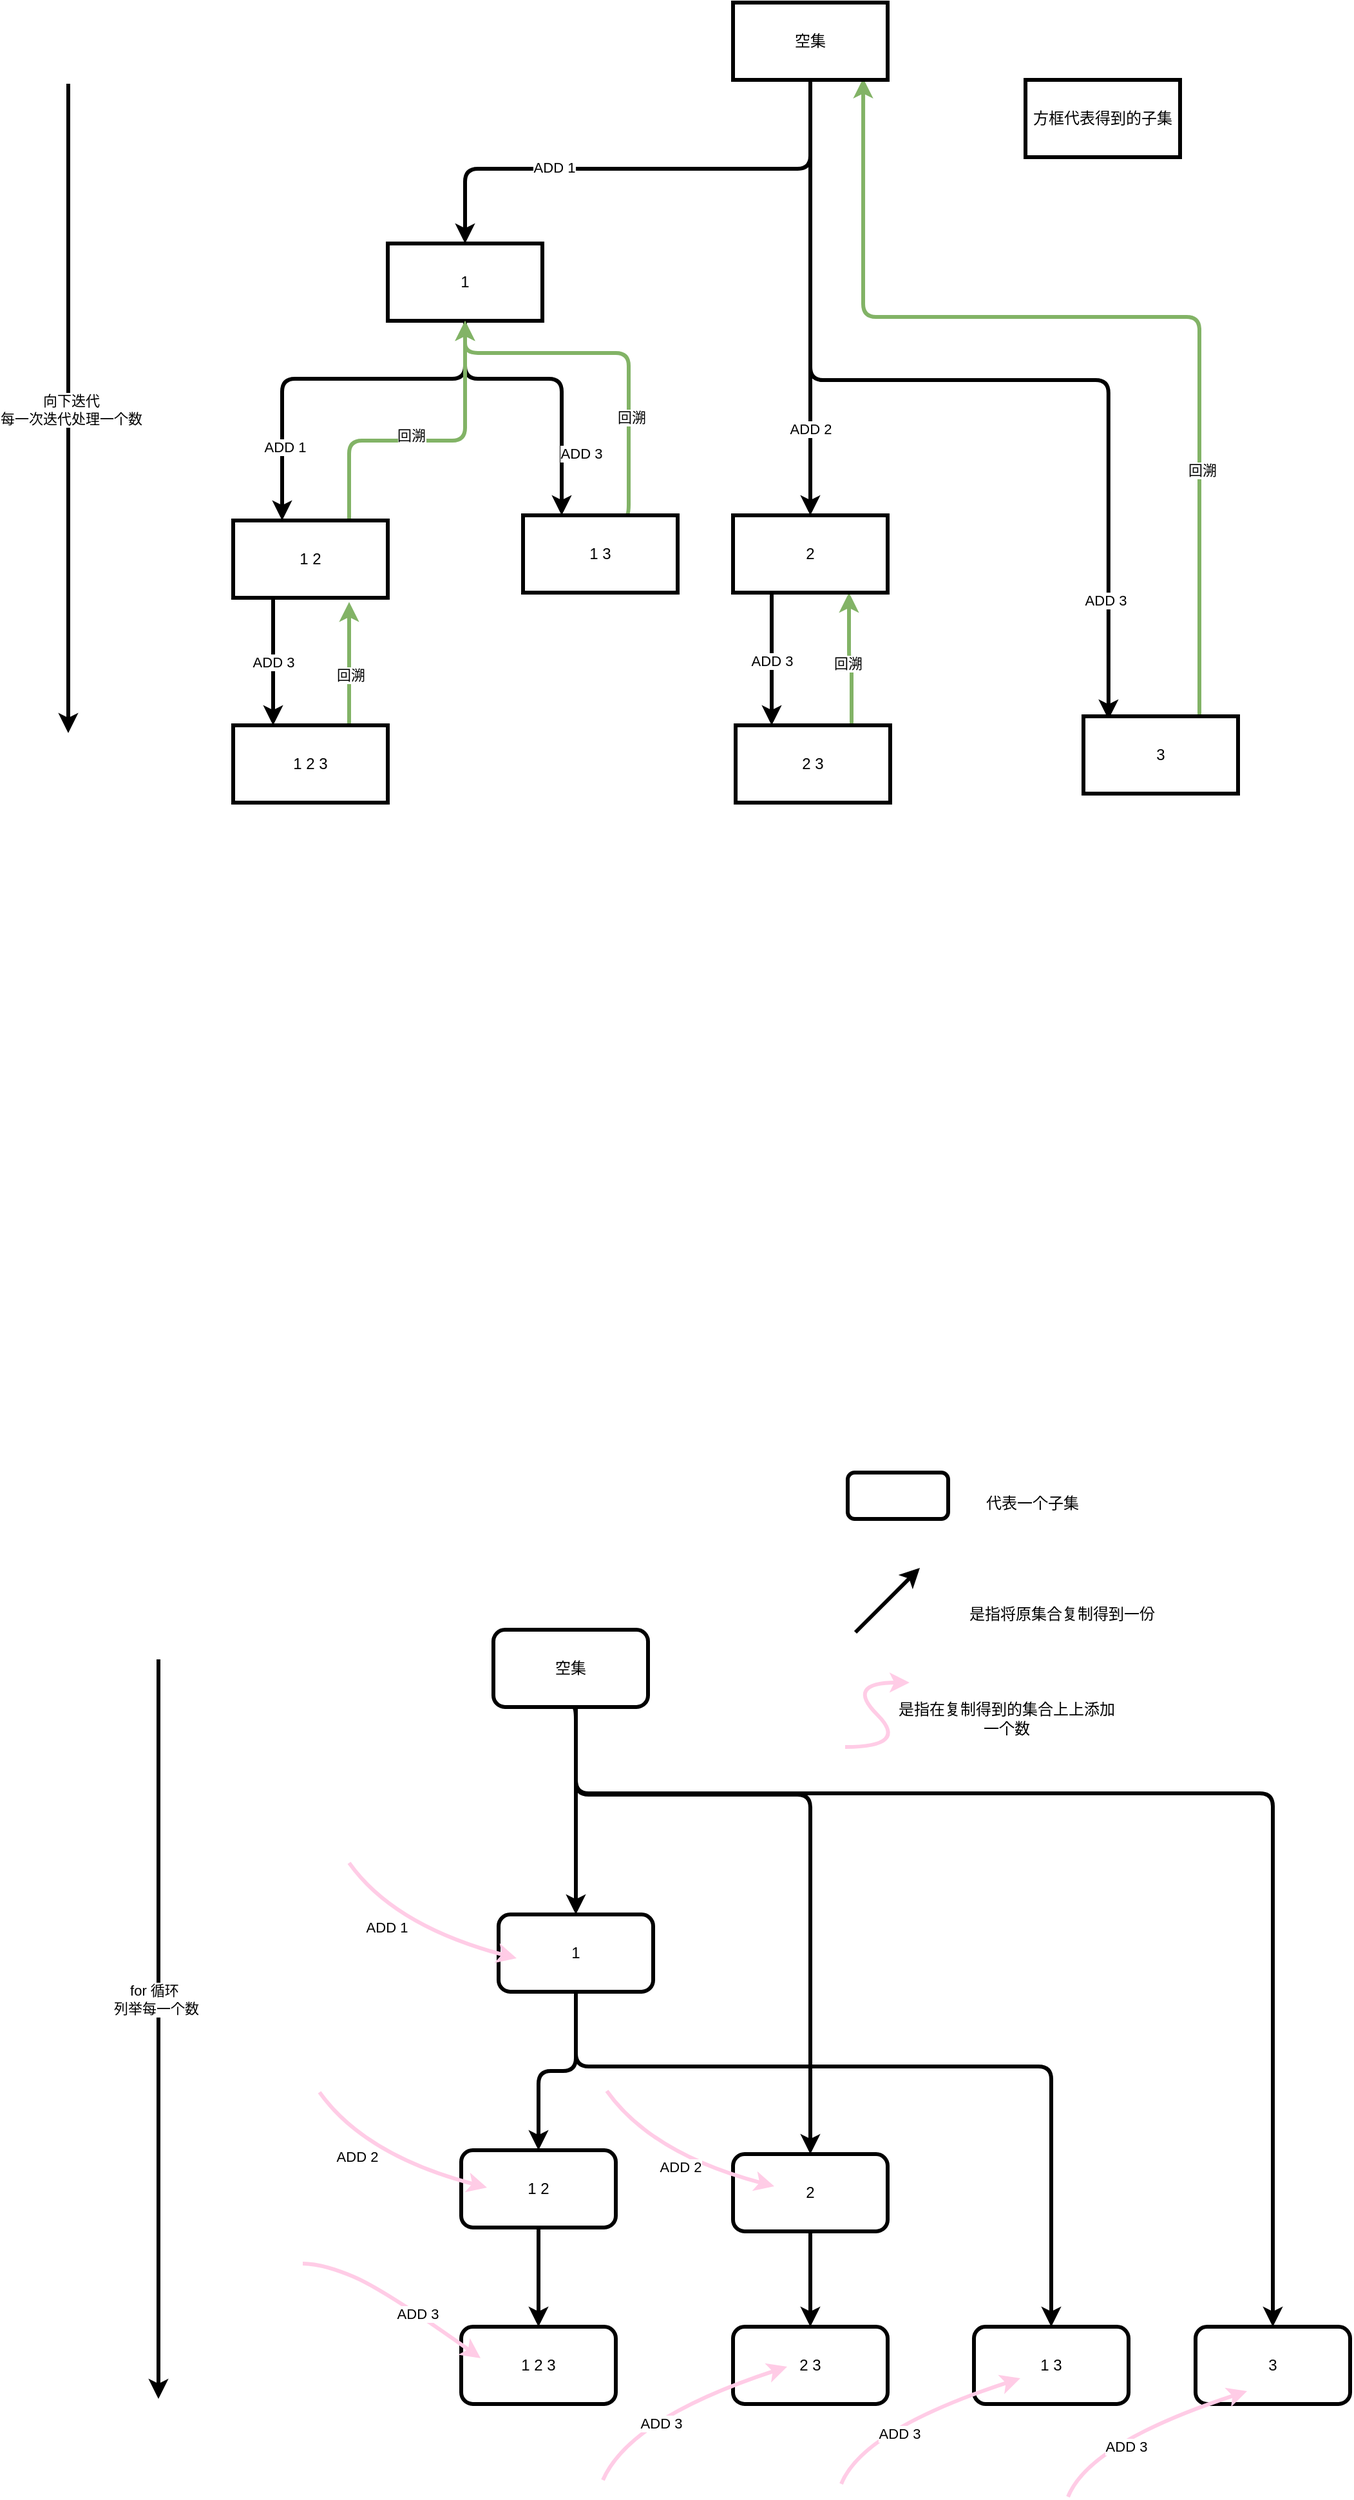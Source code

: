 <mxfile version="14.3.1" type="github">
  <diagram id="8jF08CAJtHmWoPwiUr4F" name="第 1 页">
    <mxGraphModel dx="2414" dy="968" grid="0" gridSize="10" guides="1" tooltips="1" connect="1" arrows="1" fold="1" page="0" pageScale="1" pageWidth="827" pageHeight="1169" math="0" shadow="0">
      <root>
        <mxCell id="0" />
        <mxCell id="1" parent="0" />
        <mxCell id="sJK6vWizlxFl-iOegtea-85" value="" style="edgeStyle=orthogonalEdgeStyle;rounded=1;orthogonalLoop=1;jettySize=auto;html=1;strokeColor=#000000;strokeWidth=3;" edge="1" parent="1" source="sJK6vWizlxFl-iOegtea-1" target="sJK6vWizlxFl-iOegtea-6">
          <mxGeometry relative="1" as="geometry" />
        </mxCell>
        <mxCell id="sJK6vWizlxFl-iOegtea-93" value="ADD 2" style="edgeLabel;html=1;align=center;verticalAlign=middle;resizable=0;points=[];" vertex="1" connectable="0" parent="sJK6vWizlxFl-iOegtea-85">
          <mxGeometry x="0.248" y="-5" relative="1" as="geometry">
            <mxPoint x="5" y="60" as="offset" />
          </mxGeometry>
        </mxCell>
        <mxCell id="sJK6vWizlxFl-iOegtea-86" style="edgeStyle=orthogonalEdgeStyle;rounded=1;orthogonalLoop=1;jettySize=auto;html=1;strokeColor=#000000;strokeWidth=3;" edge="1" parent="1" source="sJK6vWizlxFl-iOegtea-1" target="sJK6vWizlxFl-iOegtea-4">
          <mxGeometry relative="1" as="geometry">
            <Array as="points">
              <mxPoint x="449" y="143" />
              <mxPoint x="181" y="143" />
            </Array>
          </mxGeometry>
        </mxCell>
        <mxCell id="sJK6vWizlxFl-iOegtea-92" value="ADD 1" style="edgeLabel;html=1;align=center;verticalAlign=middle;resizable=0;points=[];" vertex="1" connectable="0" parent="sJK6vWizlxFl-iOegtea-86">
          <mxGeometry x="-0.28" y="-1" relative="1" as="geometry">
            <mxPoint x="-126" as="offset" />
          </mxGeometry>
        </mxCell>
        <mxCell id="sJK6vWizlxFl-iOegtea-109" style="edgeStyle=orthogonalEdgeStyle;rounded=1;orthogonalLoop=1;jettySize=auto;html=1;exitX=0.5;exitY=1;exitDx=0;exitDy=0;strokeColor=#000000;strokeWidth=3;entryX=0.162;entryY=0.04;entryDx=0;entryDy=0;entryPerimeter=0;" edge="1" parent="1" source="sJK6vWizlxFl-iOegtea-1" target="sJK6vWizlxFl-iOegtea-8">
          <mxGeometry relative="1" as="geometry">
            <mxPoint x="669" y="510" as="targetPoint" />
            <Array as="points">
              <mxPoint x="449" y="307" />
              <mxPoint x="680" y="307" />
            </Array>
          </mxGeometry>
        </mxCell>
        <mxCell id="sJK6vWizlxFl-iOegtea-110" value="ADD 3" style="edgeLabel;html=1;align=center;verticalAlign=middle;resizable=0;points=[];" vertex="1" connectable="0" parent="sJK6vWizlxFl-iOegtea-109">
          <mxGeometry x="0.567" y="-3" relative="1" as="geometry">
            <mxPoint y="65.6" as="offset" />
          </mxGeometry>
        </mxCell>
        <mxCell id="sJK6vWizlxFl-iOegtea-1" value="空集" style="rounded=0;whiteSpace=wrap;html=1;strokeWidth=3;" vertex="1" parent="1">
          <mxGeometry x="389" y="14" width="120" height="60" as="geometry" />
        </mxCell>
        <mxCell id="sJK6vWizlxFl-iOegtea-89" style="edgeStyle=orthogonalEdgeStyle;rounded=1;orthogonalLoop=1;jettySize=auto;html=1;entryX=0.25;entryY=0;entryDx=0;entryDy=0;strokeColor=#000000;strokeWidth=3;" edge="1" parent="1" source="sJK6vWizlxFl-iOegtea-4" target="sJK6vWizlxFl-iOegtea-12">
          <mxGeometry relative="1" as="geometry">
            <Array as="points">
              <mxPoint x="181" y="306" />
              <mxPoint x="256" y="306" />
            </Array>
          </mxGeometry>
        </mxCell>
        <mxCell id="sJK6vWizlxFl-iOegtea-94" value="ADD 3" style="edgeLabel;html=1;align=center;verticalAlign=middle;resizable=0;points=[];" vertex="1" connectable="0" parent="sJK6vWizlxFl-iOegtea-89">
          <mxGeometry x="0.293" relative="1" as="geometry">
            <mxPoint x="14.5" y="31.5" as="offset" />
          </mxGeometry>
        </mxCell>
        <mxCell id="sJK6vWizlxFl-iOegtea-90" style="edgeStyle=orthogonalEdgeStyle;rounded=1;orthogonalLoop=1;jettySize=auto;html=1;strokeColor=#000000;strokeWidth=3;" edge="1" parent="1" source="sJK6vWizlxFl-iOegtea-4" target="sJK6vWizlxFl-iOegtea-10">
          <mxGeometry relative="1" as="geometry">
            <Array as="points">
              <mxPoint x="181" y="306" />
              <mxPoint x="39" y="306" />
            </Array>
          </mxGeometry>
        </mxCell>
        <mxCell id="sJK6vWizlxFl-iOegtea-95" value="ADD 1" style="edgeLabel;html=1;align=center;verticalAlign=middle;resizable=0;points=[];" vertex="1" connectable="0" parent="sJK6vWizlxFl-iOegtea-90">
          <mxGeometry x="0.197" y="-5" relative="1" as="geometry">
            <mxPoint x="-7" y="58" as="offset" />
          </mxGeometry>
        </mxCell>
        <mxCell id="sJK6vWizlxFl-iOegtea-4" value="1" style="whiteSpace=wrap;html=1;rounded=0;strokeWidth=3;" vertex="1" parent="1">
          <mxGeometry x="121" y="201" width="120" height="60" as="geometry" />
        </mxCell>
        <mxCell id="sJK6vWizlxFl-iOegtea-87" value="ADD 3" style="edgeStyle=orthogonalEdgeStyle;rounded=1;orthogonalLoop=1;jettySize=auto;html=1;strokeColor=#000000;strokeWidth=3;" edge="1" parent="1" source="sJK6vWizlxFl-iOegtea-6" target="sJK6vWizlxFl-iOegtea-18">
          <mxGeometry x="0.024" relative="1" as="geometry">
            <Array as="points">
              <mxPoint x="419" y="551" />
              <mxPoint x="419" y="551" />
            </Array>
            <mxPoint as="offset" />
          </mxGeometry>
        </mxCell>
        <mxCell id="sJK6vWizlxFl-iOegtea-6" value="2" style="whiteSpace=wrap;html=1;rounded=0;strokeWidth=3;" vertex="1" parent="1">
          <mxGeometry x="389" y="412" width="120" height="60" as="geometry" />
        </mxCell>
        <mxCell id="sJK6vWizlxFl-iOegtea-113" style="edgeStyle=orthogonalEdgeStyle;rounded=1;orthogonalLoop=1;jettySize=auto;html=1;exitX=0.75;exitY=0;exitDx=0;exitDy=0;entryX=0.842;entryY=0.98;entryDx=0;entryDy=0;entryPerimeter=0;strokeColor=#82b366;strokeWidth=3;fillColor=#d5e8d4;" edge="1" parent="1" source="sJK6vWizlxFl-iOegtea-8" target="sJK6vWizlxFl-iOegtea-1">
          <mxGeometry relative="1" as="geometry">
            <Array as="points">
              <mxPoint x="751" y="258" />
              <mxPoint x="490" y="258" />
            </Array>
          </mxGeometry>
        </mxCell>
        <mxCell id="sJK6vWizlxFl-iOegtea-114" value="回溯" style="edgeLabel;html=1;align=center;verticalAlign=middle;resizable=0;points=[];" vertex="1" connectable="0" parent="sJK6vWizlxFl-iOegtea-113">
          <mxGeometry x="-0.493" y="-2" relative="1" as="geometry">
            <mxPoint as="offset" />
          </mxGeometry>
        </mxCell>
        <mxCell id="sJK6vWizlxFl-iOegtea-8" value="3" style="whiteSpace=wrap;html=1;rounded=0;strokeWidth=3;" vertex="1" parent="1">
          <mxGeometry x="661" y="568" width="120" height="60" as="geometry" />
        </mxCell>
        <mxCell id="sJK6vWizlxFl-iOegtea-91" value="ADD 3" style="edgeStyle=orthogonalEdgeStyle;rounded=1;orthogonalLoop=1;jettySize=auto;html=1;strokeColor=#000000;strokeWidth=3;" edge="1" parent="1" source="sJK6vWizlxFl-iOegtea-10" target="sJK6vWizlxFl-iOegtea-14">
          <mxGeometry relative="1" as="geometry">
            <mxPoint x="50" y="524" as="targetPoint" />
            <Array as="points">
              <mxPoint x="32" y="508" />
              <mxPoint x="32" y="508" />
            </Array>
          </mxGeometry>
        </mxCell>
        <mxCell id="sJK6vWizlxFl-iOegtea-103" style="edgeStyle=orthogonalEdgeStyle;rounded=1;orthogonalLoop=1;jettySize=auto;html=1;exitX=0.75;exitY=0;exitDx=0;exitDy=0;entryX=0.5;entryY=1;entryDx=0;entryDy=0;strokeColor=#82b366;strokeWidth=3;fillColor=#d5e8d4;" edge="1" parent="1" source="sJK6vWizlxFl-iOegtea-10" target="sJK6vWizlxFl-iOegtea-4">
          <mxGeometry relative="1" as="geometry">
            <Array as="points">
              <mxPoint x="91" y="354" />
              <mxPoint x="181" y="354" />
            </Array>
          </mxGeometry>
        </mxCell>
        <mxCell id="sJK6vWizlxFl-iOegtea-104" value="回溯" style="edgeLabel;html=1;align=center;verticalAlign=middle;resizable=0;points=[];" vertex="1" connectable="0" parent="sJK6vWizlxFl-iOegtea-103">
          <mxGeometry x="-0.101" y="4" relative="1" as="geometry">
            <mxPoint as="offset" />
          </mxGeometry>
        </mxCell>
        <mxCell id="sJK6vWizlxFl-iOegtea-10" value="1 2" style="whiteSpace=wrap;html=1;rounded=0;strokeWidth=3;" vertex="1" parent="1">
          <mxGeometry x="1" y="416" width="120" height="60" as="geometry" />
        </mxCell>
        <mxCell id="sJK6vWizlxFl-iOegtea-105" style="edgeStyle=orthogonalEdgeStyle;rounded=1;orthogonalLoop=1;jettySize=auto;html=1;exitX=0.633;exitY=0.027;exitDx=0;exitDy=0;entryX=0.5;entryY=1;entryDx=0;entryDy=0;strokeColor=#82b366;strokeWidth=3;fillColor=#d5e8d4;exitPerimeter=0;" edge="1" parent="1" source="sJK6vWizlxFl-iOegtea-12" target="sJK6vWizlxFl-iOegtea-4">
          <mxGeometry relative="1" as="geometry">
            <Array as="points">
              <mxPoint x="308" y="414" />
              <mxPoint x="308" y="286" />
              <mxPoint x="181" y="286" />
            </Array>
          </mxGeometry>
        </mxCell>
        <mxCell id="sJK6vWizlxFl-iOegtea-106" value="回溯" style="edgeLabel;html=1;align=center;verticalAlign=middle;resizable=0;points=[];" vertex="1" connectable="0" parent="sJK6vWizlxFl-iOegtea-105">
          <mxGeometry x="-0.417" y="-2" relative="1" as="geometry">
            <mxPoint as="offset" />
          </mxGeometry>
        </mxCell>
        <mxCell id="sJK6vWizlxFl-iOegtea-12" value="1 3" style="whiteSpace=wrap;html=1;rounded=0;strokeWidth=3;" vertex="1" parent="1">
          <mxGeometry x="226" y="412" width="120" height="60" as="geometry" />
        </mxCell>
        <mxCell id="sJK6vWizlxFl-iOegtea-101" style="edgeStyle=orthogonalEdgeStyle;rounded=1;orthogonalLoop=1;jettySize=auto;html=1;exitX=0.75;exitY=0;exitDx=0;exitDy=0;strokeColor=#82b366;strokeWidth=3;fillColor=#d5e8d4;" edge="1" parent="1" source="sJK6vWizlxFl-iOegtea-14">
          <mxGeometry relative="1" as="geometry">
            <mxPoint x="91" y="479.2" as="targetPoint" />
            <Array as="points">
              <mxPoint x="91" y="506" />
              <mxPoint x="91" y="506" />
            </Array>
          </mxGeometry>
        </mxCell>
        <mxCell id="sJK6vWizlxFl-iOegtea-102" value="回溯" style="edgeLabel;html=1;align=center;verticalAlign=middle;resizable=0;points=[];" vertex="1" connectable="0" parent="sJK6vWizlxFl-iOegtea-101">
          <mxGeometry x="0.265" y="-3" relative="1" as="geometry">
            <mxPoint x="-2" y="21" as="offset" />
          </mxGeometry>
        </mxCell>
        <mxCell id="sJK6vWizlxFl-iOegtea-14" value="1 2 3" style="whiteSpace=wrap;html=1;rounded=0;strokeWidth=3;" vertex="1" parent="1">
          <mxGeometry x="1" y="575" width="120" height="60" as="geometry" />
        </mxCell>
        <mxCell id="sJK6vWizlxFl-iOegtea-107" style="edgeStyle=orthogonalEdgeStyle;rounded=1;orthogonalLoop=1;jettySize=auto;html=1;exitX=0.75;exitY=0;exitDx=0;exitDy=0;entryX=0.75;entryY=1;entryDx=0;entryDy=0;strokeColor=#82b366;strokeWidth=3;fillColor=#d5e8d4;" edge="1" parent="1" source="sJK6vWizlxFl-iOegtea-18" target="sJK6vWizlxFl-iOegtea-6">
          <mxGeometry relative="1" as="geometry">
            <Array as="points">
              <mxPoint x="481" y="524" />
              <mxPoint x="479" y="524" />
            </Array>
          </mxGeometry>
        </mxCell>
        <mxCell id="sJK6vWizlxFl-iOegtea-108" value="回溯" style="edgeLabel;html=1;align=center;verticalAlign=middle;resizable=0;points=[];" vertex="1" connectable="0" parent="sJK6vWizlxFl-iOegtea-107">
          <mxGeometry x="-0.299" y="3" relative="1" as="geometry">
            <mxPoint y="-11" as="offset" />
          </mxGeometry>
        </mxCell>
        <mxCell id="sJK6vWizlxFl-iOegtea-18" value="2 3" style="whiteSpace=wrap;html=1;rounded=0;strokeWidth=3;" vertex="1" parent="1">
          <mxGeometry x="391" y="575" width="120" height="60" as="geometry" />
        </mxCell>
        <mxCell id="sJK6vWizlxFl-iOegtea-37" value="" style="rounded=1;orthogonalLoop=1;jettySize=auto;html=1;strokeWidth=3;edgeStyle=orthogonalEdgeStyle;" edge="1" parent="1" source="sJK6vWizlxFl-iOegtea-29" target="sJK6vWizlxFl-iOegtea-32">
          <mxGeometry relative="1" as="geometry" />
        </mxCell>
        <mxCell id="sJK6vWizlxFl-iOegtea-49" style="edgeStyle=orthogonalEdgeStyle;rounded=1;orthogonalLoop=1;jettySize=auto;html=1;exitX=0.5;exitY=1;exitDx=0;exitDy=0;entryX=0.5;entryY=0;entryDx=0;entryDy=0;strokeWidth=3;" edge="1" parent="1" source="sJK6vWizlxFl-iOegtea-29" target="sJK6vWizlxFl-iOegtea-43">
          <mxGeometry relative="1" as="geometry">
            <Array as="points">
              <mxPoint x="267" y="1616" />
              <mxPoint x="636" y="1616" />
            </Array>
          </mxGeometry>
        </mxCell>
        <mxCell id="sJK6vWizlxFl-iOegtea-29" value="1" style="rounded=1;whiteSpace=wrap;html=1;strokeWidth=3;" vertex="1" parent="1">
          <mxGeometry x="207" y="1498" width="120" height="60" as="geometry" />
        </mxCell>
        <mxCell id="sJK6vWizlxFl-iOegtea-42" value="" style="edgeStyle=none;rounded=0;orthogonalLoop=1;jettySize=auto;html=1;strokeWidth=3;" edge="1" parent="1" source="sJK6vWizlxFl-iOegtea-31" target="sJK6vWizlxFl-iOegtea-41">
          <mxGeometry relative="1" as="geometry" />
        </mxCell>
        <mxCell id="sJK6vWizlxFl-iOegtea-31" value="2" style="rounded=1;whiteSpace=wrap;html=1;strokeWidth=3;" vertex="1" parent="1">
          <mxGeometry x="389" y="1684" width="120" height="60" as="geometry" />
        </mxCell>
        <mxCell id="sJK6vWizlxFl-iOegtea-40" value="" style="edgeStyle=none;rounded=0;orthogonalLoop=1;jettySize=auto;html=1;strokeWidth=3;" edge="1" parent="1" source="sJK6vWizlxFl-iOegtea-32" target="sJK6vWizlxFl-iOegtea-39">
          <mxGeometry relative="1" as="geometry" />
        </mxCell>
        <mxCell id="sJK6vWizlxFl-iOegtea-32" value="1 2" style="whiteSpace=wrap;html=1;rounded=1;strokeWidth=3;" vertex="1" parent="1">
          <mxGeometry x="178" y="1681" width="120" height="60" as="geometry" />
        </mxCell>
        <mxCell id="sJK6vWizlxFl-iOegtea-35" value="" style="curved=1;endArrow=classic;html=1;strokeWidth=3;strokeColor=#FFCCE6;" edge="1" parent="1">
          <mxGeometry width="50" height="50" relative="1" as="geometry">
            <mxPoint x="68" y="1636" as="sourcePoint" />
            <mxPoint x="198" y="1710" as="targetPoint" />
            <Array as="points">
              <mxPoint x="103" y="1685" />
            </Array>
          </mxGeometry>
        </mxCell>
        <mxCell id="sJK6vWizlxFl-iOegtea-38" value="ADD 2" style="edgeLabel;html=1;align=center;verticalAlign=middle;resizable=0;points=[];" vertex="1" connectable="0" parent="sJK6vWizlxFl-iOegtea-35">
          <mxGeometry x="-0.28" y="-5" relative="1" as="geometry">
            <mxPoint as="offset" />
          </mxGeometry>
        </mxCell>
        <mxCell id="sJK6vWizlxFl-iOegtea-39" value="1 2 3" style="whiteSpace=wrap;html=1;rounded=1;strokeWidth=3;" vertex="1" parent="1">
          <mxGeometry x="178" y="1818" width="120" height="60" as="geometry" />
        </mxCell>
        <mxCell id="sJK6vWizlxFl-iOegtea-41" value="2 3" style="whiteSpace=wrap;html=1;rounded=1;strokeWidth=3;" vertex="1" parent="1">
          <mxGeometry x="389" y="1818" width="120" height="60" as="geometry" />
        </mxCell>
        <mxCell id="sJK6vWizlxFl-iOegtea-43" value="1 3" style="rounded=1;whiteSpace=wrap;html=1;strokeWidth=3;" vertex="1" parent="1">
          <mxGeometry x="576" y="1818" width="120" height="60" as="geometry" />
        </mxCell>
        <mxCell id="sJK6vWizlxFl-iOegtea-45" value="3" style="rounded=1;whiteSpace=wrap;html=1;strokeWidth=3;" vertex="1" parent="1">
          <mxGeometry x="748" y="1818" width="120" height="60" as="geometry" />
        </mxCell>
        <mxCell id="sJK6vWizlxFl-iOegtea-56" value="" style="curved=1;endArrow=classic;html=1;strokeWidth=3;strokeColor=#FFCCE6;" edge="1" parent="1">
          <mxGeometry width="50" height="50" relative="1" as="geometry">
            <mxPoint x="55" y="1769" as="sourcePoint" />
            <mxPoint x="193" y="1842.429" as="targetPoint" />
            <Array as="points">
              <mxPoint x="70" y="1769" />
              <mxPoint x="118" y="1789" />
            </Array>
          </mxGeometry>
        </mxCell>
        <mxCell id="sJK6vWizlxFl-iOegtea-57" value="ADD 3" style="edgeLabel;html=1;align=center;verticalAlign=middle;resizable=0;points=[];" vertex="1" connectable="0" parent="sJK6vWizlxFl-iOegtea-56">
          <mxGeometry x="0.239" relative="1" as="geometry">
            <mxPoint as="offset" />
          </mxGeometry>
        </mxCell>
        <mxCell id="sJK6vWizlxFl-iOegtea-58" value="" style="curved=1;endArrow=classic;html=1;strokeColor=#FFCCE6;strokeWidth=3;" edge="1" parent="1">
          <mxGeometry width="50" height="50" relative="1" as="geometry">
            <mxPoint x="288" y="1937" as="sourcePoint" />
            <mxPoint x="431" y="1849" as="targetPoint" />
            <Array as="points">
              <mxPoint x="309" y="1889" />
            </Array>
          </mxGeometry>
        </mxCell>
        <mxCell id="sJK6vWizlxFl-iOegtea-59" value="ADD 3" style="edgeLabel;html=1;align=center;verticalAlign=middle;resizable=0;points=[];" vertex="1" connectable="0" parent="sJK6vWizlxFl-iOegtea-58">
          <mxGeometry x="-0.189" y="-11" relative="1" as="geometry">
            <mxPoint as="offset" />
          </mxGeometry>
        </mxCell>
        <mxCell id="sJK6vWizlxFl-iOegtea-60" value="" style="curved=1;endArrow=classic;html=1;strokeColor=#FFCCE6;strokeWidth=3;" edge="1" parent="1">
          <mxGeometry width="50" height="50" relative="1" as="geometry">
            <mxPoint x="473" y="1940" as="sourcePoint" />
            <mxPoint x="612" y="1858" as="targetPoint" />
            <Array as="points">
              <mxPoint x="490" y="1898" />
            </Array>
          </mxGeometry>
        </mxCell>
        <mxCell id="sJK6vWizlxFl-iOegtea-61" value="ADD 3" style="edgeLabel;html=1;align=center;verticalAlign=middle;resizable=0;points=[];" vertex="1" connectable="0" parent="sJK6vWizlxFl-iOegtea-60">
          <mxGeometry x="-0.189" y="-11" relative="1" as="geometry">
            <mxPoint as="offset" />
          </mxGeometry>
        </mxCell>
        <mxCell id="sJK6vWizlxFl-iOegtea-63" value="" style="edgeStyle=orthogonalEdgeStyle;rounded=1;orthogonalLoop=1;jettySize=auto;html=1;strokeWidth=3;" edge="1" parent="1" source="sJK6vWizlxFl-iOegtea-62" target="sJK6vWizlxFl-iOegtea-29">
          <mxGeometry relative="1" as="geometry">
            <Array as="points">
              <mxPoint x="267" y="1469" />
              <mxPoint x="267" y="1469" />
            </Array>
          </mxGeometry>
        </mxCell>
        <mxCell id="sJK6vWizlxFl-iOegtea-70" style="edgeStyle=orthogonalEdgeStyle;rounded=1;orthogonalLoop=1;jettySize=auto;html=1;strokeWidth=3;" edge="1" parent="1" source="sJK6vWizlxFl-iOegtea-62" target="sJK6vWizlxFl-iOegtea-31">
          <mxGeometry relative="1" as="geometry">
            <Array as="points">
              <mxPoint x="267" y="1405" />
              <mxPoint x="449" y="1405" />
            </Array>
          </mxGeometry>
        </mxCell>
        <mxCell id="sJK6vWizlxFl-iOegtea-71" style="edgeStyle=orthogonalEdgeStyle;rounded=1;orthogonalLoop=1;jettySize=auto;html=1;exitX=0.5;exitY=1;exitDx=0;exitDy=0;entryX=0.5;entryY=0;entryDx=0;entryDy=0;strokeColor=#000000;strokeWidth=3;" edge="1" parent="1" source="sJK6vWizlxFl-iOegtea-62" target="sJK6vWizlxFl-iOegtea-45">
          <mxGeometry relative="1" as="geometry">
            <Array as="points">
              <mxPoint x="267" y="1337" />
              <mxPoint x="267" y="1404" />
              <mxPoint x="808" y="1404" />
            </Array>
          </mxGeometry>
        </mxCell>
        <mxCell id="sJK6vWizlxFl-iOegtea-62" value="空集" style="rounded=1;whiteSpace=wrap;html=1;strokeWidth=3;" vertex="1" parent="1">
          <mxGeometry x="203" y="1277" width="120" height="60" as="geometry" />
        </mxCell>
        <mxCell id="sJK6vWizlxFl-iOegtea-65" value="" style="curved=1;endArrow=classic;html=1;strokeWidth=3;strokeColor=#FFCCE6;" edge="1" parent="1">
          <mxGeometry width="50" height="50" relative="1" as="geometry">
            <mxPoint x="91" y="1458" as="sourcePoint" />
            <mxPoint x="221" y="1532" as="targetPoint" />
            <Array as="points">
              <mxPoint x="126" y="1507" />
            </Array>
          </mxGeometry>
        </mxCell>
        <mxCell id="sJK6vWizlxFl-iOegtea-66" value="ADD 1" style="edgeLabel;html=1;align=center;verticalAlign=middle;resizable=0;points=[];" vertex="1" connectable="0" parent="sJK6vWizlxFl-iOegtea-65">
          <mxGeometry x="-0.28" y="-5" relative="1" as="geometry">
            <mxPoint as="offset" />
          </mxGeometry>
        </mxCell>
        <mxCell id="sJK6vWizlxFl-iOegtea-67" value="" style="curved=1;endArrow=classic;html=1;strokeWidth=3;strokeColor=#FFCCE6;" edge="1" parent="1">
          <mxGeometry width="50" height="50" relative="1" as="geometry">
            <mxPoint x="476" y="1368" as="sourcePoint" />
            <mxPoint x="526" y="1318" as="targetPoint" />
            <Array as="points">
              <mxPoint x="526" y="1368" />
              <mxPoint x="476" y="1318" />
            </Array>
          </mxGeometry>
        </mxCell>
        <mxCell id="sJK6vWizlxFl-iOegtea-69" value="是指在复制得到的集合上上添加一个数" style="text;html=1;strokeColor=none;fillColor=none;align=center;verticalAlign=middle;whiteSpace=wrap;rounded=0;" vertex="1" parent="1">
          <mxGeometry x="516" y="1322" width="171" height="48" as="geometry" />
        </mxCell>
        <mxCell id="sJK6vWizlxFl-iOegtea-73" value="" style="endArrow=classic;html=1;strokeColor=#000000;strokeWidth=3;" edge="1" parent="1">
          <mxGeometry width="50" height="50" relative="1" as="geometry">
            <mxPoint x="484" y="1279" as="sourcePoint" />
            <mxPoint x="534" y="1229" as="targetPoint" />
          </mxGeometry>
        </mxCell>
        <mxCell id="sJK6vWizlxFl-iOegtea-74" value="是指将原集合复制得到一份" style="text;html=1;strokeColor=none;fillColor=none;align=center;verticalAlign=middle;whiteSpace=wrap;rounded=0;" vertex="1" parent="1">
          <mxGeometry x="541" y="1246" width="207" height="37" as="geometry" />
        </mxCell>
        <mxCell id="sJK6vWizlxFl-iOegtea-75" value="" style="curved=1;endArrow=classic;html=1;strokeWidth=3;strokeColor=#FFCCE6;" edge="1" parent="1">
          <mxGeometry width="50" height="50" relative="1" as="geometry">
            <mxPoint x="291" y="1635" as="sourcePoint" />
            <mxPoint x="421" y="1709" as="targetPoint" />
            <Array as="points">
              <mxPoint x="326" y="1684" />
            </Array>
          </mxGeometry>
        </mxCell>
        <mxCell id="sJK6vWizlxFl-iOegtea-76" value="ADD 2" style="edgeLabel;html=1;align=center;verticalAlign=middle;resizable=0;points=[];" vertex="1" connectable="0" parent="sJK6vWizlxFl-iOegtea-75">
          <mxGeometry x="-0.28" y="-5" relative="1" as="geometry">
            <mxPoint x="27.94" y="9.71" as="offset" />
          </mxGeometry>
        </mxCell>
        <mxCell id="sJK6vWizlxFl-iOegtea-79" value="" style="curved=1;endArrow=classic;html=1;strokeColor=#FFCCE6;strokeWidth=3;" edge="1" parent="1">
          <mxGeometry width="50" height="50" relative="1" as="geometry">
            <mxPoint x="649" y="1950" as="sourcePoint" />
            <mxPoint x="788" y="1868" as="targetPoint" />
            <Array as="points">
              <mxPoint x="666" y="1908" />
            </Array>
          </mxGeometry>
        </mxCell>
        <mxCell id="sJK6vWizlxFl-iOegtea-80" value="ADD 3" style="edgeLabel;html=1;align=center;verticalAlign=middle;resizable=0;points=[];" vertex="1" connectable="0" parent="sJK6vWizlxFl-iOegtea-79">
          <mxGeometry x="-0.189" y="-11" relative="1" as="geometry">
            <mxPoint as="offset" />
          </mxGeometry>
        </mxCell>
        <mxCell id="sJK6vWizlxFl-iOegtea-81" value="" style="rounded=1;whiteSpace=wrap;html=1;strokeWidth=3;" vertex="1" parent="1">
          <mxGeometry x="478" y="1155" width="78" height="36" as="geometry" />
        </mxCell>
        <mxCell id="sJK6vWizlxFl-iOegtea-82" value="代表一个子集" style="text;html=1;strokeColor=none;fillColor=none;align=center;verticalAlign=middle;whiteSpace=wrap;rounded=0;" vertex="1" parent="1">
          <mxGeometry x="556" y="1161" width="131" height="35" as="geometry" />
        </mxCell>
        <mxCell id="sJK6vWizlxFl-iOegtea-83" value="" style="endArrow=classic;html=1;strokeColor=#000000;strokeWidth=3;" edge="1" parent="1">
          <mxGeometry width="50" height="50" relative="1" as="geometry">
            <mxPoint x="-57" y="1300" as="sourcePoint" />
            <mxPoint x="-57" y="1874" as="targetPoint" />
          </mxGeometry>
        </mxCell>
        <mxCell id="sJK6vWizlxFl-iOegtea-84" value="for 循环&amp;nbsp;&lt;br&gt;列举每一个数" style="edgeLabel;html=1;align=center;verticalAlign=middle;resizable=0;points=[];" vertex="1" connectable="0" parent="sJK6vWizlxFl-iOegtea-83">
          <mxGeometry x="-0.081" y="-2" relative="1" as="geometry">
            <mxPoint as="offset" />
          </mxGeometry>
        </mxCell>
        <mxCell id="sJK6vWizlxFl-iOegtea-98" value="" style="endArrow=classic;html=1;strokeColor=#000000;strokeWidth=3;" edge="1" parent="1">
          <mxGeometry width="50" height="50" relative="1" as="geometry">
            <mxPoint x="-127" y="77" as="sourcePoint" />
            <mxPoint x="-127" y="581" as="targetPoint" />
          </mxGeometry>
        </mxCell>
        <mxCell id="sJK6vWizlxFl-iOegtea-100" value="向下迭代&lt;br&gt;每一次迭代处理一个数" style="edgeLabel;html=1;align=center;verticalAlign=middle;resizable=0;points=[];" vertex="1" connectable="0" parent="sJK6vWizlxFl-iOegtea-98">
          <mxGeometry x="-0.108" y="2" relative="1" as="geometry">
            <mxPoint y="28" as="offset" />
          </mxGeometry>
        </mxCell>
        <mxCell id="sJK6vWizlxFl-iOegtea-117" value="空集" style="rounded=0;whiteSpace=wrap;html=1;strokeWidth=3;" vertex="1" parent="1">
          <mxGeometry x="389" y="14" width="120" height="60" as="geometry" />
        </mxCell>
        <mxCell id="sJK6vWizlxFl-iOegtea-119" value="空集" style="rounded=0;whiteSpace=wrap;html=1;strokeWidth=3;" vertex="1" parent="1">
          <mxGeometry x="389" y="14" width="120" height="60" as="geometry" />
        </mxCell>
        <mxCell id="sJK6vWizlxFl-iOegtea-120" value="1 2" style="whiteSpace=wrap;html=1;rounded=0;strokeWidth=3;" vertex="1" parent="1">
          <mxGeometry x="1" y="416" width="120" height="60" as="geometry" />
        </mxCell>
        <mxCell id="sJK6vWizlxFl-iOegtea-121" value="1 3" style="whiteSpace=wrap;html=1;rounded=0;strokeWidth=3;" vertex="1" parent="1">
          <mxGeometry x="226" y="412" width="120" height="60" as="geometry" />
        </mxCell>
        <mxCell id="sJK6vWizlxFl-iOegtea-123" value="空集" style="rounded=0;whiteSpace=wrap;html=1;strokeWidth=3;" vertex="1" parent="1">
          <mxGeometry x="389" y="14" width="120" height="60" as="geometry" />
        </mxCell>
        <mxCell id="sJK6vWizlxFl-iOegtea-124" value="1 2" style="whiteSpace=wrap;html=1;rounded=0;strokeWidth=3;" vertex="1" parent="1">
          <mxGeometry x="1" y="416" width="120" height="60" as="geometry" />
        </mxCell>
        <mxCell id="sJK6vWizlxFl-iOegtea-125" value="1 3" style="whiteSpace=wrap;html=1;rounded=0;strokeWidth=3;" vertex="1" parent="1">
          <mxGeometry x="226" y="412" width="120" height="60" as="geometry" />
        </mxCell>
        <mxCell id="sJK6vWizlxFl-iOegtea-126" value="2 3" style="whiteSpace=wrap;html=1;rounded=0;strokeWidth=3;" vertex="1" parent="1">
          <mxGeometry x="391" y="575" width="120" height="60" as="geometry" />
        </mxCell>
        <mxCell id="sJK6vWizlxFl-iOegtea-127" value="方框代表得到的子集" style="rounded=0;whiteSpace=wrap;html=1;strokeWidth=3;glass=0;sketch=0;" vertex="1" parent="1">
          <mxGeometry x="616" y="74" width="120" height="60" as="geometry" />
        </mxCell>
        <mxCell id="sJK6vWizlxFl-iOegtea-128" value="空集" style="rounded=0;whiteSpace=wrap;html=1;strokeWidth=3;glass=0;sketch=0;" vertex="1" parent="1">
          <mxGeometry x="389" y="14" width="120" height="60" as="geometry" />
        </mxCell>
        <mxCell id="sJK6vWizlxFl-iOegtea-129" value="1 2" style="whiteSpace=wrap;html=1;rounded=0;strokeWidth=3;glass=0;sketch=0;" vertex="1" parent="1">
          <mxGeometry x="1" y="416" width="120" height="60" as="geometry" />
        </mxCell>
        <mxCell id="sJK6vWizlxFl-iOegtea-130" value="1 3" style="whiteSpace=wrap;html=1;rounded=0;strokeWidth=3;glass=0;sketch=0;" vertex="1" parent="1">
          <mxGeometry x="226" y="412" width="120" height="60" as="geometry" />
        </mxCell>
        <mxCell id="sJK6vWizlxFl-iOegtea-131" value="2 3" style="whiteSpace=wrap;html=1;rounded=0;strokeWidth=3;glass=0;sketch=0;" vertex="1" parent="1">
          <mxGeometry x="391" y="575" width="120" height="60" as="geometry" />
        </mxCell>
        <mxCell id="sJK6vWizlxFl-iOegtea-132" value="2" style="whiteSpace=wrap;html=1;rounded=0;strokeWidth=3;glass=0;sketch=0;" vertex="1" parent="1">
          <mxGeometry x="389" y="412" width="120" height="60" as="geometry" />
        </mxCell>
      </root>
    </mxGraphModel>
  </diagram>
</mxfile>
